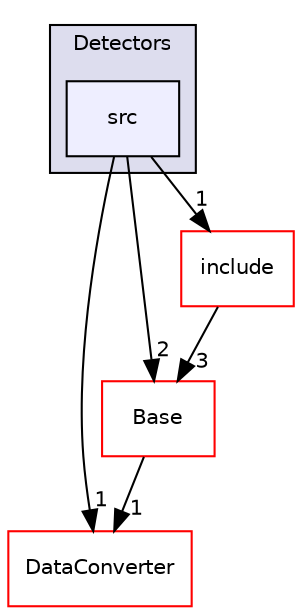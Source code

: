 digraph "/home/travis/build/AliceO2Group/AliceO2/EventVisualisation/Detectors/src" {
  bgcolor=transparent;
  compound=true
  node [ fontsize="10", fontname="Helvetica"];
  edge [ labelfontsize="10", labelfontname="Helvetica"];
  subgraph clusterdir_35dee3f7e1c059d30757a3713756b5fa {
    graph [ bgcolor="#ddddee", pencolor="black", label="Detectors" fontname="Helvetica", fontsize="10", URL="dir_35dee3f7e1c059d30757a3713756b5fa.html"]
  dir_cb94e78248ab661d8e8a2d8fc77d3bc9 [shape=box, label="src", style="filled", fillcolor="#eeeeff", pencolor="black", URL="dir_cb94e78248ab661d8e8a2d8fc77d3bc9.html"];
  }
  dir_208625f00d209be0faef0a73219d1e69 [shape=box label="DataConverter" color="red" URL="dir_208625f00d209be0faef0a73219d1e69.html"];
  dir_aefce7a2bfca35990ebbcc105bbcfa2a [shape=box label="Base" color="red" URL="dir_aefce7a2bfca35990ebbcc105bbcfa2a.html"];
  dir_602baa6aab3b3a5652c08a031099d9d2 [shape=box label="include" color="red" URL="dir_602baa6aab3b3a5652c08a031099d9d2.html"];
  dir_aefce7a2bfca35990ebbcc105bbcfa2a->dir_208625f00d209be0faef0a73219d1e69 [headlabel="1", labeldistance=1.5 headhref="dir_000083_000232.html"];
  dir_cb94e78248ab661d8e8a2d8fc77d3bc9->dir_208625f00d209be0faef0a73219d1e69 [headlabel="1", labeldistance=1.5 headhref="dir_000239_000232.html"];
  dir_cb94e78248ab661d8e8a2d8fc77d3bc9->dir_aefce7a2bfca35990ebbcc105bbcfa2a [headlabel="2", labeldistance=1.5 headhref="dir_000239_000083.html"];
  dir_cb94e78248ab661d8e8a2d8fc77d3bc9->dir_602baa6aab3b3a5652c08a031099d9d2 [headlabel="1", labeldistance=1.5 headhref="dir_000239_000237.html"];
  dir_602baa6aab3b3a5652c08a031099d9d2->dir_aefce7a2bfca35990ebbcc105bbcfa2a [headlabel="3", labeldistance=1.5 headhref="dir_000237_000083.html"];
}
